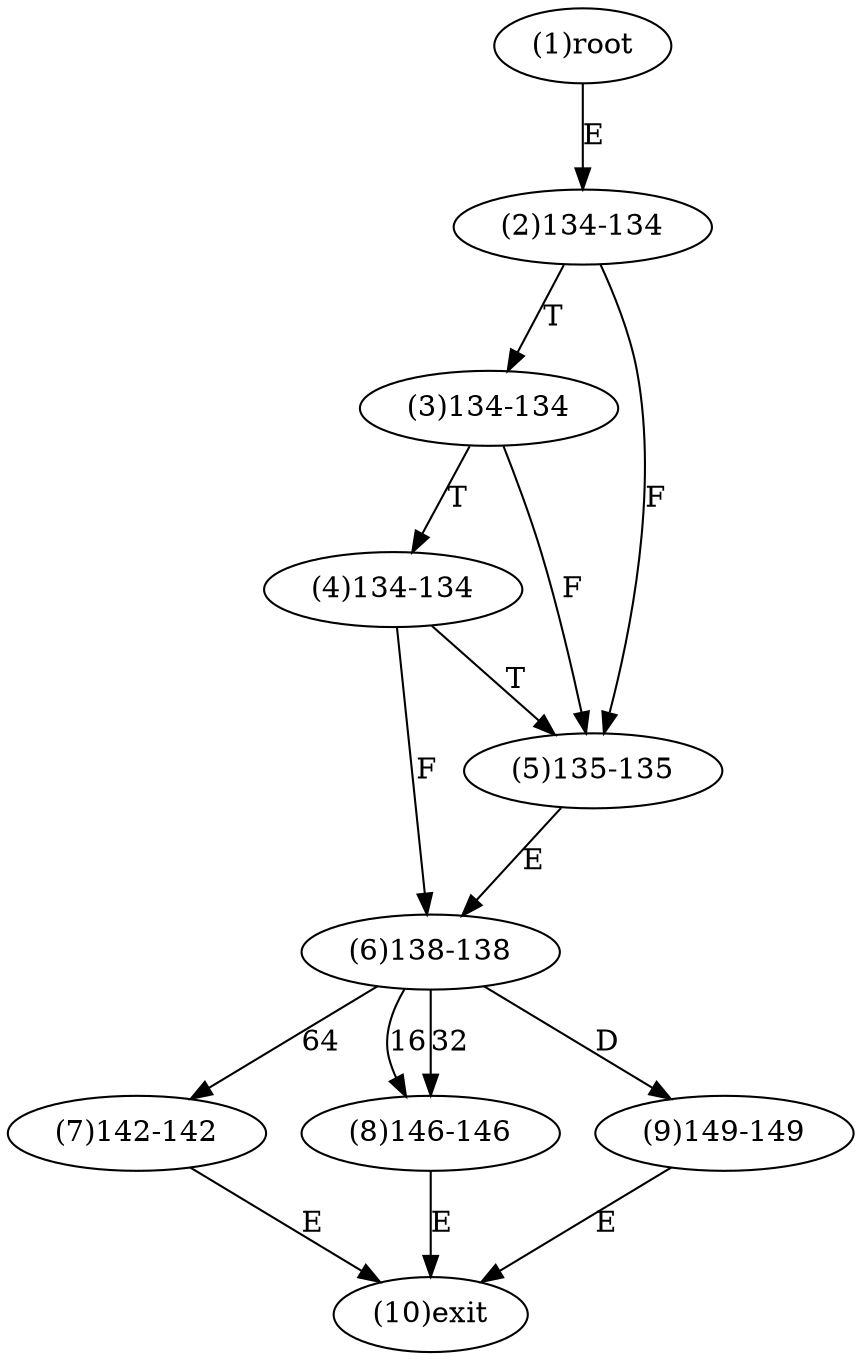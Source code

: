 digraph "" { 
1[ label="(1)root"];
2[ label="(2)134-134"];
3[ label="(3)134-134"];
4[ label="(4)134-134"];
5[ label="(5)135-135"];
6[ label="(6)138-138"];
7[ label="(7)142-142"];
8[ label="(8)146-146"];
9[ label="(9)149-149"];
10[ label="(10)exit"];
1->2[ label="E"];
2->5[ label="F"];
2->3[ label="T"];
3->5[ label="F"];
3->4[ label="T"];
4->6[ label="F"];
4->5[ label="T"];
5->6[ label="E"];
6->8[ label="16"];
6->8[ label="32"];
6->7[ label="64"];
6->9[ label="D"];
7->10[ label="E"];
8->10[ label="E"];
9->10[ label="E"];
}